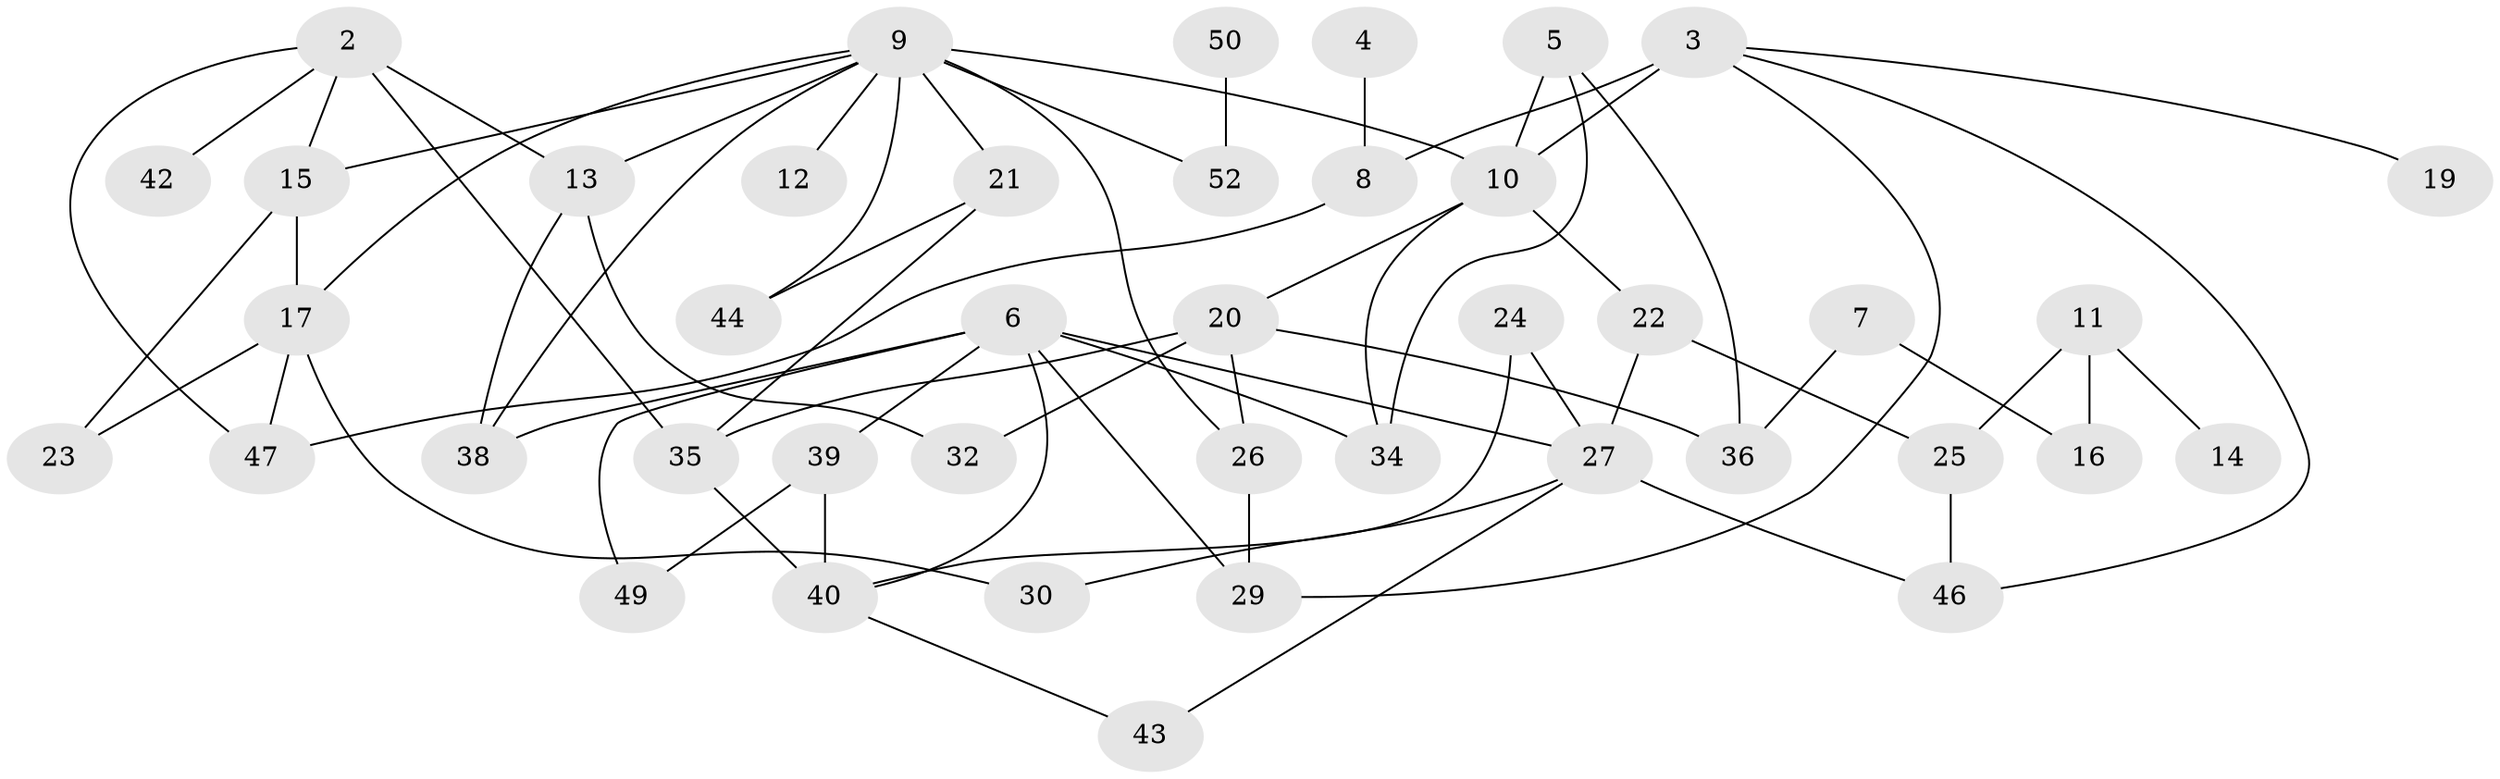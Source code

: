 // original degree distribution, {0: 0.09433962264150944, 2: 0.2641509433962264, 3: 0.24528301886792453, 6: 0.03773584905660377, 1: 0.18867924528301888, 5: 0.04716981132075472, 4: 0.10377358490566038, 8: 0.009433962264150943, 7: 0.009433962264150943}
// Generated by graph-tools (version 1.1) at 2025/33/03/09/25 02:33:52]
// undirected, 42 vertices, 67 edges
graph export_dot {
graph [start="1"]
  node [color=gray90,style=filled];
  2;
  3;
  4;
  5;
  6;
  7;
  8;
  9;
  10;
  11;
  12;
  13;
  14;
  15;
  16;
  17;
  19;
  20;
  21;
  22;
  23;
  24;
  25;
  26;
  27;
  29;
  30;
  32;
  34;
  35;
  36;
  38;
  39;
  40;
  42;
  43;
  44;
  46;
  47;
  49;
  50;
  52;
  2 -- 13 [weight=2.0];
  2 -- 15 [weight=1.0];
  2 -- 35 [weight=1.0];
  2 -- 42 [weight=1.0];
  2 -- 47 [weight=1.0];
  3 -- 8 [weight=1.0];
  3 -- 10 [weight=3.0];
  3 -- 19 [weight=1.0];
  3 -- 29 [weight=1.0];
  3 -- 46 [weight=1.0];
  4 -- 8 [weight=1.0];
  5 -- 10 [weight=1.0];
  5 -- 34 [weight=1.0];
  5 -- 36 [weight=1.0];
  6 -- 27 [weight=1.0];
  6 -- 29 [weight=1.0];
  6 -- 34 [weight=1.0];
  6 -- 38 [weight=1.0];
  6 -- 39 [weight=2.0];
  6 -- 40 [weight=1.0];
  6 -- 49 [weight=1.0];
  7 -- 16 [weight=1.0];
  7 -- 36 [weight=1.0];
  8 -- 47 [weight=1.0];
  9 -- 10 [weight=2.0];
  9 -- 12 [weight=1.0];
  9 -- 13 [weight=2.0];
  9 -- 15 [weight=1.0];
  9 -- 17 [weight=1.0];
  9 -- 21 [weight=1.0];
  9 -- 26 [weight=2.0];
  9 -- 38 [weight=1.0];
  9 -- 44 [weight=1.0];
  9 -- 52 [weight=1.0];
  10 -- 20 [weight=1.0];
  10 -- 22 [weight=1.0];
  10 -- 34 [weight=1.0];
  11 -- 14 [weight=1.0];
  11 -- 16 [weight=1.0];
  11 -- 25 [weight=1.0];
  13 -- 32 [weight=1.0];
  13 -- 38 [weight=1.0];
  15 -- 17 [weight=4.0];
  15 -- 23 [weight=1.0];
  17 -- 23 [weight=1.0];
  17 -- 30 [weight=1.0];
  17 -- 47 [weight=1.0];
  20 -- 26 [weight=1.0];
  20 -- 32 [weight=1.0];
  20 -- 35 [weight=1.0];
  20 -- 36 [weight=1.0];
  21 -- 35 [weight=1.0];
  21 -- 44 [weight=1.0];
  22 -- 25 [weight=1.0];
  22 -- 27 [weight=1.0];
  24 -- 27 [weight=1.0];
  24 -- 40 [weight=1.0];
  25 -- 46 [weight=1.0];
  26 -- 29 [weight=1.0];
  27 -- 30 [weight=1.0];
  27 -- 43 [weight=1.0];
  27 -- 46 [weight=1.0];
  35 -- 40 [weight=2.0];
  39 -- 40 [weight=2.0];
  39 -- 49 [weight=1.0];
  40 -- 43 [weight=1.0];
  50 -- 52 [weight=1.0];
}
